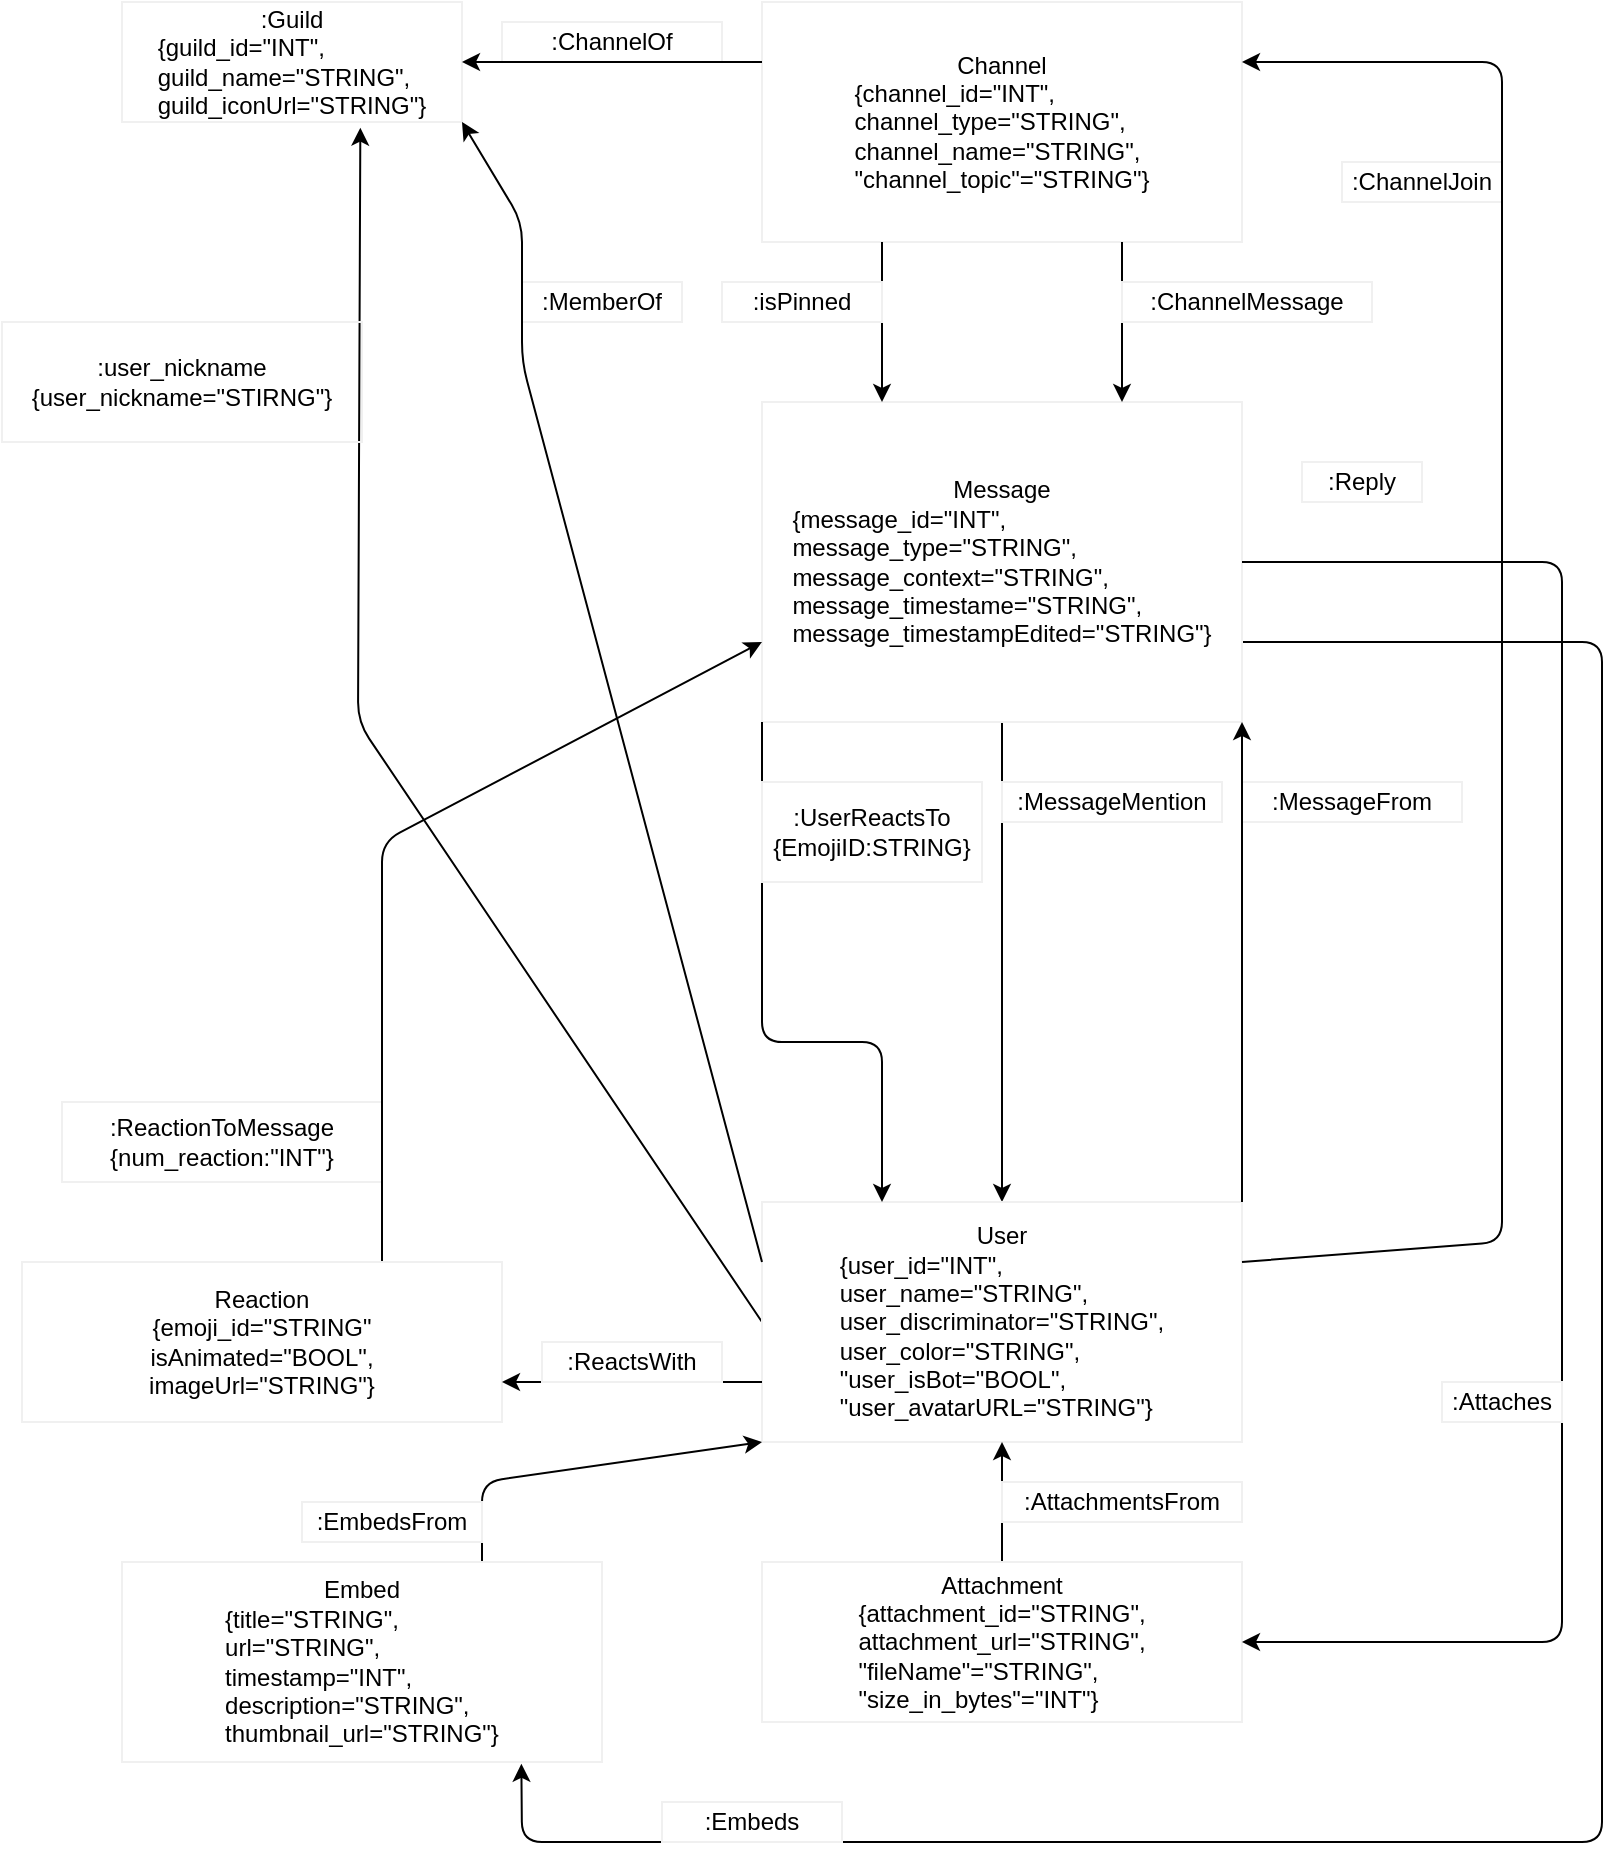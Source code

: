 <mxfile>
    <diagram id="I69AOmMnSuo84_iWV33W" name="Page-2">
        <mxGraphModel dx="1026" dy="477" grid="1" gridSize="10" guides="1" tooltips="1" connect="1" arrows="1" fold="1" page="1" pageScale="1" pageWidth="850" pageHeight="1100" math="0" shadow="0">
            <root>
                <mxCell id="4GlArxByPL84lToK0pTY-0"/>
                <mxCell id="4GlArxByPL84lToK0pTY-1" parent="4GlArxByPL84lToK0pTY-0"/>
                <mxCell id="4GlArxByPL84lToK0pTY-37" style="edgeStyle=none;html=1;" parent="4GlArxByPL84lToK0pTY-1" source="4GlArxByPL84lToK0pTY-2" target="4GlArxByPL84lToK0pTY-3" edge="1">
                    <mxGeometry relative="1" as="geometry"/>
                </mxCell>
                <mxCell id="JozoGciPR7f1C51PBZkU-3" style="edgeStyle=none;html=1;exitX=1;exitY=0.75;exitDx=0;exitDy=0;entryX=0.832;entryY=1.009;entryDx=0;entryDy=0;entryPerimeter=0;" parent="4GlArxByPL84lToK0pTY-1" source="4GlArxByPL84lToK0pTY-2" target="4GlArxByPL84lToK0pTY-38" edge="1">
                    <mxGeometry relative="1" as="geometry">
                        <mxPoint x="280" y="1040" as="targetPoint"/>
                        <Array as="points">
                            <mxPoint x="820" y="440"/>
                            <mxPoint x="820" y="1040"/>
                            <mxPoint x="280" y="1040"/>
                        </Array>
                    </mxGeometry>
                </mxCell>
                <mxCell id="4GlArxByPL84lToK0pTY-2" value="Message&lt;br&gt;&lt;div style=&quot;text-align: left&quot;&gt;&lt;span&gt;{message_id=&quot;INT&quot;,&lt;/span&gt;&lt;/div&gt;&lt;div style=&quot;text-align: left&quot;&gt;&lt;span&gt;message_type=&quot;STRING&quot;,&lt;/span&gt;&lt;/div&gt;&lt;div style=&quot;text-align: left&quot;&gt;&lt;span&gt;message_context=&quot;STRING&quot;,&lt;/span&gt;&lt;/div&gt;&lt;div style=&quot;text-align: left&quot;&gt;&lt;span&gt;message_timestame=&quot;STRING&quot;,&lt;/span&gt;&lt;/div&gt;&lt;div style=&quot;text-align: left&quot;&gt;&lt;span&gt;message_timestampEdited=&quot;STRING&quot;}&lt;/span&gt;&lt;/div&gt;" style="text;html=1;fillColor=none;align=center;verticalAlign=middle;whiteSpace=wrap;rounded=0;strokeColor=#f0f0f0;" parent="4GlArxByPL84lToK0pTY-1" vertex="1">
                    <mxGeometry x="400" y="320" width="240" height="160" as="geometry"/>
                </mxCell>
                <mxCell id="JozoGciPR7f1C51PBZkU-0" style="edgeStyle=none;html=1;exitX=0;exitY=0.5;exitDx=0;exitDy=0;entryX=0.701;entryY=1.047;entryDx=0;entryDy=0;entryPerimeter=0;" parent="4GlArxByPL84lToK0pTY-1" source="4GlArxByPL84lToK0pTY-3" target="4GlArxByPL84lToK0pTY-7" edge="1">
                    <mxGeometry relative="1" as="geometry">
                        <mxPoint x="198" y="190" as="targetPoint"/>
                        <Array as="points">
                            <mxPoint x="198" y="480"/>
                        </Array>
                    </mxGeometry>
                </mxCell>
                <mxCell id="4GlArxByPL84lToK0pTY-3" value="User&lt;br&gt;&lt;div style=&quot;text-align: left&quot;&gt;&lt;span&gt;{user_id=&quot;INT&quot;,&lt;/span&gt;&lt;/div&gt;&lt;div style=&quot;text-align: left&quot;&gt;&lt;span&gt;user_name=&quot;STRING&quot;,&lt;/span&gt;&lt;/div&gt;&lt;span&gt;&lt;div style=&quot;text-align: left&quot;&gt;&lt;span&gt;user_discriminator=&quot;STRING&quot;,&lt;/span&gt;&lt;/div&gt;&lt;div style=&quot;text-align: left&quot;&gt;&lt;span&gt;user_color=&quot;STRING&quot;,&lt;/span&gt;&lt;/div&gt;&lt;div style=&quot;text-align: left&quot;&gt;&lt;span&gt;&quot;user_isBot=&quot;BOOL&quot;,&lt;/span&gt;&lt;/div&gt;&lt;div style=&quot;text-align: left&quot;&gt;&lt;span&gt;&quot;user_avatarURL=&quot;STRING&quot;}&lt;/span&gt;&lt;/div&gt;&lt;/span&gt;" style="text;html=1;fillColor=none;align=center;verticalAlign=middle;whiteSpace=wrap;rounded=0;strokeColor=#f0f0f0;" parent="4GlArxByPL84lToK0pTY-1" vertex="1">
                    <mxGeometry x="400" y="720" width="240" height="120" as="geometry"/>
                </mxCell>
                <mxCell id="4GlArxByPL84lToK0pTY-4" value=":MessageFrom" style="text;html=1;align=center;verticalAlign=middle;whiteSpace=wrap;rounded=0;strokeColor=#f0f0f0;movable=0;resizable=0;rotatable=0;deletable=0;editable=0;connectable=0;" parent="4GlArxByPL84lToK0pTY-1" vertex="1">
                    <mxGeometry x="640" y="510" width="110" height="20" as="geometry"/>
                </mxCell>
                <mxCell id="4GlArxByPL84lToK0pTY-5" value=":ReactionToMessage&lt;br&gt;{num_reaction:&quot;INT&quot;}" style="text;html=1;fillColor=none;align=center;verticalAlign=middle;whiteSpace=wrap;rounded=0;strokeColor=#f0f0f0;" parent="4GlArxByPL84lToK0pTY-1" vertex="1">
                    <mxGeometry x="50" y="670" width="160" height="40" as="geometry"/>
                </mxCell>
                <mxCell id="4GlArxByPL84lToK0pTY-6" value=":MessageMention" style="text;html=1;fillColor=none;align=center;verticalAlign=middle;whiteSpace=wrap;rounded=0;strokeColor=#f0f0f0;" parent="4GlArxByPL84lToK0pTY-1" vertex="1">
                    <mxGeometry x="520" y="510" width="110" height="20" as="geometry"/>
                </mxCell>
                <mxCell id="4GlArxByPL84lToK0pTY-7" value=":Guild&lt;br&gt;&lt;div style=&quot;text-align: left&quot;&gt;&lt;span&gt;{guild_id=&quot;INT&quot;,&lt;/span&gt;&lt;/div&gt;&lt;div style=&quot;text-align: left&quot;&gt;&lt;span&gt;guild_name=&quot;STRING&quot;,&lt;/span&gt;&lt;/div&gt;&lt;div style=&quot;text-align: left&quot;&gt;&lt;span&gt;guild_iconUrl=&quot;STRING&quot;}&lt;/span&gt;&lt;/div&gt;" style="text;html=1;fillColor=none;align=center;verticalAlign=middle;whiteSpace=wrap;rounded=0;strokeColor=#f0f0f0;" parent="4GlArxByPL84lToK0pTY-1" vertex="1">
                    <mxGeometry x="80" y="120" width="170" height="60" as="geometry"/>
                </mxCell>
                <mxCell id="4GlArxByPL84lToK0pTY-8" value="Channel&lt;br&gt;&lt;div style=&quot;text-align: left&quot;&gt;&lt;span&gt;{channel_id=&quot;INT&quot;,&lt;/span&gt;&lt;/div&gt;&lt;div style=&quot;text-align: left&quot;&gt;&lt;span&gt;channel_type=&quot;STRING&quot;,&lt;/span&gt;&lt;/div&gt;&lt;div style=&quot;text-align: left&quot;&gt;&lt;span&gt;channel_name=&quot;STRING&quot;,&lt;/span&gt;&lt;/div&gt;&lt;div style=&quot;text-align: left&quot;&gt;&lt;span&gt;&quot;channel_topic&quot;=&quot;STRING&quot;}&lt;/span&gt;&lt;/div&gt;" style="text;html=1;fillColor=none;align=center;verticalAlign=middle;whiteSpace=wrap;rounded=0;strokeColor=#f0f0f0;" parent="4GlArxByPL84lToK0pTY-1" vertex="1">
                    <mxGeometry x="400" y="120" width="240" height="120" as="geometry"/>
                </mxCell>
                <mxCell id="4GlArxByPL84lToK0pTY-9" value=":ChannelJoin" style="text;html=1;fillColor=none;align=center;verticalAlign=middle;whiteSpace=wrap;rounded=0;strokeColor=#f0f0f0;" parent="4GlArxByPL84lToK0pTY-1" vertex="1">
                    <mxGeometry x="690" y="200" width="80" height="20" as="geometry"/>
                </mxCell>
                <mxCell id="4GlArxByPL84lToK0pTY-11" value="" style="endArrow=classic;html=1;exitX=0;exitY=1;exitDx=0;exitDy=0;entryX=0.25;entryY=0;entryDx=0;entryDy=0;" parent="4GlArxByPL84lToK0pTY-1" source="4GlArxByPL84lToK0pTY-2" target="4GlArxByPL84lToK0pTY-3" edge="1">
                    <mxGeometry width="50" height="50" relative="1" as="geometry">
                        <mxPoint x="430" y="380" as="sourcePoint"/>
                        <mxPoint x="440" y="680" as="targetPoint"/>
                        <Array as="points">
                            <mxPoint x="400" y="640"/>
                            <mxPoint x="460" y="640"/>
                        </Array>
                    </mxGeometry>
                </mxCell>
                <mxCell id="4GlArxByPL84lToK0pTY-12" value="" style="endArrow=classic;html=1;entryX=1;entryY=1;entryDx=0;entryDy=0;exitX=1;exitY=0;exitDx=0;exitDy=0;" parent="4GlArxByPL84lToK0pTY-1" source="4GlArxByPL84lToK0pTY-3" target="4GlArxByPL84lToK0pTY-2" edge="1">
                    <mxGeometry width="50" height="50" relative="1" as="geometry">
                        <mxPoint x="550" y="390" as="sourcePoint"/>
                        <mxPoint x="600" y="340" as="targetPoint"/>
                    </mxGeometry>
                </mxCell>
                <mxCell id="4GlArxByPL84lToK0pTY-13" value="" style="endArrow=classic;html=1;exitX=1;exitY=0.25;exitDx=0;exitDy=0;entryX=1;entryY=0.25;entryDx=0;entryDy=0;" parent="4GlArxByPL84lToK0pTY-1" source="4GlArxByPL84lToK0pTY-3" target="4GlArxByPL84lToK0pTY-8" edge="1">
                    <mxGeometry width="50" height="50" relative="1" as="geometry">
                        <mxPoint x="630" y="180" as="sourcePoint"/>
                        <mxPoint x="680" y="130" as="targetPoint"/>
                        <Array as="points">
                            <mxPoint x="770" y="740"/>
                            <mxPoint x="770" y="150"/>
                        </Array>
                    </mxGeometry>
                </mxCell>
                <mxCell id="4GlArxByPL84lToK0pTY-14" value="" style="endArrow=classic;html=1;entryX=0.75;entryY=0;entryDx=0;entryDy=0;exitX=0.75;exitY=1;exitDx=0;exitDy=0;" parent="4GlArxByPL84lToK0pTY-1" source="4GlArxByPL84lToK0pTY-8" target="4GlArxByPL84lToK0pTY-2" edge="1">
                    <mxGeometry width="50" height="50" relative="1" as="geometry">
                        <mxPoint x="530" y="220" as="sourcePoint"/>
                        <mxPoint x="580" y="170" as="targetPoint"/>
                    </mxGeometry>
                </mxCell>
                <mxCell id="4GlArxByPL84lToK0pTY-15" value=":ChannelMessage" style="text;html=1;fillColor=none;align=center;verticalAlign=middle;whiteSpace=wrap;rounded=0;strokeColor=#f0f0f0;" parent="4GlArxByPL84lToK0pTY-1" vertex="1">
                    <mxGeometry x="580" y="260" width="125" height="20" as="geometry"/>
                </mxCell>
                <mxCell id="4GlArxByPL84lToK0pTY-16" value=":MemberOf" style="text;html=1;fillColor=none;align=center;verticalAlign=middle;whiteSpace=wrap;rounded=0;strokeColor=#f0f0f0;" parent="4GlArxByPL84lToK0pTY-1" vertex="1">
                    <mxGeometry x="280" y="260" width="80" height="20" as="geometry"/>
                </mxCell>
                <mxCell id="4GlArxByPL84lToK0pTY-17" value=":ChannelOf" style="text;html=1;fillColor=none;align=center;verticalAlign=middle;whiteSpace=wrap;rounded=0;strokeColor=#f0f0f0;" parent="4GlArxByPL84lToK0pTY-1" vertex="1">
                    <mxGeometry x="270" y="130" width="110" height="20" as="geometry"/>
                </mxCell>
                <mxCell id="4GlArxByPL84lToK0pTY-19" value=":Reply" style="text;html=1;fillColor=none;align=center;verticalAlign=middle;whiteSpace=wrap;rounded=0;strokeColor=#f0f0f0;" parent="4GlArxByPL84lToK0pTY-1" vertex="1">
                    <mxGeometry x="670" y="350" width="60" height="20" as="geometry"/>
                </mxCell>
                <mxCell id="4GlArxByPL84lToK0pTY-20" value="" style="endArrow=classic;html=1;exitX=0;exitY=0.25;exitDx=0;exitDy=0;entryX=1;entryY=0.5;entryDx=0;entryDy=0;" parent="4GlArxByPL84lToK0pTY-1" source="4GlArxByPL84lToK0pTY-8" target="4GlArxByPL84lToK0pTY-7" edge="1">
                    <mxGeometry width="50" height="50" relative="1" as="geometry">
                        <mxPoint x="230" y="180" as="sourcePoint"/>
                        <mxPoint x="310" y="180" as="targetPoint"/>
                    </mxGeometry>
                </mxCell>
                <mxCell id="4GlArxByPL84lToK0pTY-21" value="" style="endArrow=classic;html=1;exitX=0;exitY=0.25;exitDx=0;exitDy=0;entryX=1;entryY=1;entryDx=0;entryDy=0;" parent="4GlArxByPL84lToK0pTY-1" source="4GlArxByPL84lToK0pTY-3" target="4GlArxByPL84lToK0pTY-7" edge="1">
                    <mxGeometry width="50" height="50" relative="1" as="geometry">
                        <mxPoint x="180" y="280" as="sourcePoint"/>
                        <mxPoint x="200" y="170" as="targetPoint"/>
                        <Array as="points">
                            <mxPoint x="280" y="300"/>
                            <mxPoint x="280" y="230"/>
                        </Array>
                    </mxGeometry>
                </mxCell>
                <mxCell id="JozoGciPR7f1C51PBZkU-2" style="edgeStyle=none;html=1;exitX=0.5;exitY=0;exitDx=0;exitDy=0;entryX=0.5;entryY=1;entryDx=0;entryDy=0;" parent="4GlArxByPL84lToK0pTY-1" source="4GlArxByPL84lToK0pTY-22" target="4GlArxByPL84lToK0pTY-3" edge="1">
                    <mxGeometry relative="1" as="geometry"/>
                </mxCell>
                <mxCell id="4GlArxByPL84lToK0pTY-22" value="Attachment&lt;br&gt;&lt;div style=&quot;text-align: left&quot;&gt;&lt;span&gt;{attachment_id=&quot;STRING&quot;,&lt;/span&gt;&lt;/div&gt;&lt;div style=&quot;text-align: left&quot;&gt;&lt;span&gt;attachment_url=&quot;STRING&quot;,&lt;/span&gt;&lt;/div&gt;&lt;div style=&quot;text-align: left&quot;&gt;&lt;span&gt;&quot;fileName&quot;=&quot;STRING&quot;,&lt;/span&gt;&lt;/div&gt;&lt;div style=&quot;text-align: left&quot;&gt;&lt;span&gt;&quot;size_in_bytes&quot;=&quot;INT&quot;}&lt;/span&gt;&lt;/div&gt;" style="text;html=1;fillColor=none;align=center;verticalAlign=middle;whiteSpace=wrap;rounded=0;strokeColor=#f0f0f0;" parent="4GlArxByPL84lToK0pTY-1" vertex="1">
                    <mxGeometry x="400" y="900" width="240" height="80" as="geometry"/>
                </mxCell>
                <mxCell id="4GlArxByPL84lToK0pTY-39" style="edgeStyle=none;html=1;entryX=0;entryY=0.75;entryDx=0;entryDy=0;exitX=0.75;exitY=0;exitDx=0;exitDy=0;" parent="4GlArxByPL84lToK0pTY-1" source="4GlArxByPL84lToK0pTY-23" target="4GlArxByPL84lToK0pTY-2" edge="1">
                    <mxGeometry relative="1" as="geometry">
                        <mxPoint x="200" y="720" as="sourcePoint"/>
                        <Array as="points">
                            <mxPoint x="210" y="540"/>
                        </Array>
                    </mxGeometry>
                </mxCell>
                <mxCell id="4GlArxByPL84lToK0pTY-23" value="Reaction&lt;br&gt;{emoji_id=&quot;STRING&quot;&lt;br&gt;isAnimated=&quot;BOOL&quot;,&lt;br&gt;imageUrl=&quot;STRING&quot;}" style="text;html=1;fillColor=none;align=center;verticalAlign=middle;whiteSpace=wrap;rounded=0;strokeColor=#f0f0f0;" parent="4GlArxByPL84lToK0pTY-1" vertex="1">
                    <mxGeometry x="30" y="750" width="240" height="80" as="geometry"/>
                </mxCell>
                <mxCell id="4GlArxByPL84lToK0pTY-24" value="" style="endArrow=classic;html=1;exitX=1;exitY=0.5;exitDx=0;exitDy=0;entryX=1;entryY=0.5;entryDx=0;entryDy=0;" parent="4GlArxByPL84lToK0pTY-1" source="4GlArxByPL84lToK0pTY-2" target="4GlArxByPL84lToK0pTY-22" edge="1">
                    <mxGeometry width="50" height="50" relative="1" as="geometry">
                        <mxPoint x="650" y="420" as="sourcePoint"/>
                        <mxPoint x="700" y="370" as="targetPoint"/>
                        <Array as="points">
                            <mxPoint x="800" y="400"/>
                            <mxPoint x="800" y="940"/>
                        </Array>
                    </mxGeometry>
                </mxCell>
                <mxCell id="4GlArxByPL84lToK0pTY-26" value=":Attaches" style="text;html=1;fillColor=none;align=center;verticalAlign=middle;whiteSpace=wrap;rounded=0;strokeColor=#f0f0f0;" parent="4GlArxByPL84lToK0pTY-1" vertex="1">
                    <mxGeometry x="740" y="810" width="60" height="20" as="geometry"/>
                </mxCell>
                <mxCell id="4GlArxByPL84lToK0pTY-27" value=":AttachmentsFrom" style="text;html=1;fillColor=none;align=center;verticalAlign=middle;whiteSpace=wrap;rounded=0;strokeColor=#f0f0f0;" parent="4GlArxByPL84lToK0pTY-1" vertex="1">
                    <mxGeometry x="520" y="860" width="120" height="20" as="geometry"/>
                </mxCell>
                <mxCell id="4GlArxByPL84lToK0pTY-28" value="" style="endArrow=classic;html=1;exitX=0;exitY=0.75;exitDx=0;exitDy=0;entryX=1;entryY=0.75;entryDx=0;entryDy=0;" parent="4GlArxByPL84lToK0pTY-1" source="4GlArxByPL84lToK0pTY-3" target="4GlArxByPL84lToK0pTY-23" edge="1">
                    <mxGeometry width="50" height="50" relative="1" as="geometry">
                        <mxPoint x="250" y="480" as="sourcePoint"/>
                        <mxPoint x="230" y="760" as="targetPoint"/>
                    </mxGeometry>
                </mxCell>
                <mxCell id="4GlArxByPL84lToK0pTY-29" value=":UserReactsTo&lt;br&gt;{EmojiID:STRING}" style="text;html=1;fillColor=none;align=center;verticalAlign=middle;whiteSpace=wrap;rounded=0;strokeColor=#f0f0f0;" parent="4GlArxByPL84lToK0pTY-1" vertex="1">
                    <mxGeometry x="400" y="510" width="110" height="50" as="geometry"/>
                </mxCell>
                <mxCell id="4GlArxByPL84lToK0pTY-31" value=":ReactsWith" style="text;html=1;fillColor=none;align=center;verticalAlign=middle;whiteSpace=wrap;rounded=0;strokeColor=#f0f0f0;" parent="4GlArxByPL84lToK0pTY-1" vertex="1">
                    <mxGeometry x="290" y="790" width="90" height="20" as="geometry"/>
                </mxCell>
                <mxCell id="4GlArxByPL84lToK0pTY-33" value="" style="endArrow=classic;html=1;exitX=0.25;exitY=1;exitDx=0;exitDy=0;" parent="4GlArxByPL84lToK0pTY-1" source="4GlArxByPL84lToK0pTY-8" edge="1">
                    <mxGeometry width="50" height="50" relative="1" as="geometry">
                        <mxPoint x="590" y="250" as="sourcePoint"/>
                        <mxPoint x="460" y="320" as="targetPoint"/>
                    </mxGeometry>
                </mxCell>
                <mxCell id="4GlArxByPL84lToK0pTY-34" value=":isPinned" style="text;html=1;fillColor=none;align=center;verticalAlign=middle;whiteSpace=wrap;rounded=0;strokeColor=#f0f0f0;" parent="4GlArxByPL84lToK0pTY-1" vertex="1">
                    <mxGeometry x="380" y="260" width="80" height="20" as="geometry"/>
                </mxCell>
                <mxCell id="JozoGciPR7f1C51PBZkU-6" style="edgeStyle=none;html=1;entryX=0;entryY=1;entryDx=0;entryDy=0;exitX=0.75;exitY=0;exitDx=0;exitDy=0;" parent="4GlArxByPL84lToK0pTY-1" source="4GlArxByPL84lToK0pTY-38" target="4GlArxByPL84lToK0pTY-3" edge="1">
                    <mxGeometry relative="1" as="geometry">
                        <Array as="points">
                            <mxPoint x="260" y="860"/>
                        </Array>
                    </mxGeometry>
                </mxCell>
                <mxCell id="4GlArxByPL84lToK0pTY-38" value="Embed&lt;br&gt;&lt;div style=&quot;text-align: left&quot;&gt;&lt;span&gt;{title=&quot;STRING&quot;,&lt;/span&gt;&lt;/div&gt;&lt;div style=&quot;text-align: left&quot;&gt;&lt;span&gt;url=&quot;STRING&quot;,&lt;/span&gt;&lt;/div&gt;&lt;div style=&quot;text-align: left&quot;&gt;&lt;span&gt;timestamp=&quot;INT&quot;,&lt;/span&gt;&lt;/div&gt;&lt;div style=&quot;text-align: left&quot;&gt;&lt;span&gt;description=&quot;STRING&quot;,&lt;/span&gt;&lt;/div&gt;&lt;div style=&quot;text-align: left&quot;&gt;&lt;span&gt;thumbnail_url=&quot;STRING&quot;}&lt;/span&gt;&lt;/div&gt;" style="text;html=1;fillColor=none;align=center;verticalAlign=middle;whiteSpace=wrap;rounded=0;strokeColor=#f0f0f0;" parent="4GlArxByPL84lToK0pTY-1" vertex="1">
                    <mxGeometry x="80" y="900" width="240" height="100" as="geometry"/>
                </mxCell>
                <mxCell id="JozoGciPR7f1C51PBZkU-1" value=":user_nickname&lt;br&gt;{user_nickname=&quot;STIRNG&quot;}" style="text;html=1;fillColor=none;align=center;verticalAlign=middle;whiteSpace=wrap;rounded=0;strokeColor=#f0f0f0;" parent="4GlArxByPL84lToK0pTY-1" vertex="1">
                    <mxGeometry x="20" y="280" width="180" height="60" as="geometry"/>
                </mxCell>
                <mxCell id="JozoGciPR7f1C51PBZkU-4" value=":Embeds" style="text;html=1;fillColor=none;align=center;verticalAlign=middle;whiteSpace=wrap;rounded=0;strokeColor=#f0f0f0;" parent="4GlArxByPL84lToK0pTY-1" vertex="1">
                    <mxGeometry x="350" y="1020" width="90" height="20" as="geometry"/>
                </mxCell>
                <mxCell id="JozoGciPR7f1C51PBZkU-5" value=":EmbedsFrom" style="text;html=1;fillColor=none;align=center;verticalAlign=middle;whiteSpace=wrap;rounded=0;strokeColor=#f0f0f0;" parent="4GlArxByPL84lToK0pTY-1" vertex="1">
                    <mxGeometry x="170" y="870" width="90" height="20" as="geometry"/>
                </mxCell>
            </root>
        </mxGraphModel>
    </diagram>
    <diagram id="4vB69krehJU-rh3B31mq" name="Page-1">
        <mxGraphModel dx="1026" dy="477" grid="1" gridSize="10" guides="1" tooltips="1" connect="1" arrows="1" fold="1" page="1" pageScale="1" pageWidth="850" pageHeight="1100" math="0" shadow="0">
            <root>
                <mxCell id="0"/>
                <mxCell id="1" parent="0"/>
                <mxCell id="2" value="Message" style="text;html=1;fillColor=none;align=center;verticalAlign=middle;whiteSpace=wrap;rounded=0;strokeColor=#f0f0f0;" parent="1" vertex="1">
                    <mxGeometry x="420" y="230" width="170" height="60" as="geometry"/>
                </mxCell>
                <mxCell id="3" value="User" style="text;html=1;fillColor=none;align=center;verticalAlign=middle;whiteSpace=wrap;rounded=0;strokeColor=#f0f0f0;" parent="1" vertex="1">
                    <mxGeometry x="420" y="400" width="170" height="60" as="geometry"/>
                </mxCell>
                <mxCell id="5" value=":From" style="text;html=1;align=center;verticalAlign=middle;whiteSpace=wrap;rounded=0;strokeColor=#f0f0f0;" parent="1" vertex="1">
                    <mxGeometry x="450" y="330" width="60" height="20" as="geometry"/>
                </mxCell>
                <mxCell id="7" value=":ReactionToMessage&lt;br&gt;{NumReaction:INT}" style="text;html=1;fillColor=none;align=center;verticalAlign=middle;whiteSpace=wrap;rounded=0;strokeColor=#f0f0f0;" parent="1" vertex="1">
                    <mxGeometry x="200" y="380" width="120" height="40" as="geometry"/>
                </mxCell>
                <mxCell id="9" value=":MessageMention" style="text;html=1;fillColor=none;align=center;verticalAlign=middle;whiteSpace=wrap;rounded=0;strokeColor=#f0f0f0;" parent="1" vertex="1">
                    <mxGeometry x="330" y="330" width="110" height="20" as="geometry"/>
                </mxCell>
                <mxCell id="10" value="Guild" style="text;html=1;fillColor=none;align=center;verticalAlign=middle;whiteSpace=wrap;rounded=0;strokeColor=#f0f0f0;" parent="1" vertex="1">
                    <mxGeometry x="100" y="110" width="170" height="60" as="geometry"/>
                </mxCell>
                <mxCell id="11" value="Channel" style="text;html=1;fillColor=none;align=center;verticalAlign=middle;whiteSpace=wrap;rounded=0;strokeColor=#f0f0f0;" parent="1" vertex="1">
                    <mxGeometry x="420" y="110" width="170" height="60" as="geometry"/>
                </mxCell>
                <mxCell id="16" value=":ChannelJoin" style="text;html=1;fillColor=none;align=center;verticalAlign=middle;whiteSpace=wrap;rounded=0;strokeColor=#f0f0f0;" parent="1" vertex="1">
                    <mxGeometry x="750" y="260" width="80" height="20" as="geometry"/>
                </mxCell>
                <mxCell id="17" value="" style="endArrow=classic;html=1;entryX=0.5;entryY=1;entryDx=0;entryDy=0;exitX=0.5;exitY=0;exitDx=0;exitDy=0;" parent="1" source="3" target="2" edge="1">
                    <mxGeometry width="50" height="50" relative="1" as="geometry">
                        <mxPoint x="480" y="400" as="sourcePoint"/>
                        <mxPoint x="530" y="350" as="targetPoint"/>
                    </mxGeometry>
                </mxCell>
                <mxCell id="18" value="" style="endArrow=classic;html=1;exitX=0.113;exitY=1.009;exitDx=0;exitDy=0;exitPerimeter=0;entryX=0.107;entryY=-0.036;entryDx=0;entryDy=0;entryPerimeter=0;" parent="1" source="2" target="3" edge="1">
                    <mxGeometry width="50" height="50" relative="1" as="geometry">
                        <mxPoint x="430" y="380" as="sourcePoint"/>
                        <mxPoint x="480" y="330" as="targetPoint"/>
                    </mxGeometry>
                </mxCell>
                <mxCell id="19" value="" style="endArrow=classic;html=1;entryX=0.75;entryY=1;entryDx=0;entryDy=0;exitX=0.75;exitY=0;exitDx=0;exitDy=0;" parent="1" source="3" target="2" edge="1">
                    <mxGeometry width="50" height="50" relative="1" as="geometry">
                        <mxPoint x="550" y="390" as="sourcePoint"/>
                        <mxPoint x="600" y="340" as="targetPoint"/>
                    </mxGeometry>
                </mxCell>
                <mxCell id="20" value="" style="endArrow=classic;html=1;exitX=1;exitY=0.75;exitDx=0;exitDy=0;entryX=1;entryY=0.25;entryDx=0;entryDy=0;" parent="1" source="3" target="11" edge="1">
                    <mxGeometry width="50" height="50" relative="1" as="geometry">
                        <mxPoint x="630" y="180" as="sourcePoint"/>
                        <mxPoint x="680" y="130" as="targetPoint"/>
                        <Array as="points">
                            <mxPoint x="750" y="445"/>
                            <mxPoint x="750" y="125"/>
                        </Array>
                    </mxGeometry>
                </mxCell>
                <mxCell id="22" value="" style="endArrow=classic;html=1;entryX=0.75;entryY=0;entryDx=0;entryDy=0;exitX=0.75;exitY=1;exitDx=0;exitDy=0;" parent="1" source="11" target="2" edge="1">
                    <mxGeometry width="50" height="50" relative="1" as="geometry">
                        <mxPoint x="530" y="220" as="sourcePoint"/>
                        <mxPoint x="580" y="170" as="targetPoint"/>
                    </mxGeometry>
                </mxCell>
                <mxCell id="23" value=":ChannelMessage" style="text;html=1;fillColor=none;align=center;verticalAlign=middle;whiteSpace=wrap;rounded=0;strokeColor=#f0f0f0;" parent="1" vertex="1">
                    <mxGeometry x="545" y="180" width="125" height="20" as="geometry"/>
                </mxCell>
                <mxCell id="25" value=":MemberOf" style="text;html=1;fillColor=none;align=center;verticalAlign=middle;whiteSpace=wrap;rounded=0;strokeColor=#f0f0f0;" parent="1" vertex="1">
                    <mxGeometry x="200" y="270" width="80" height="20" as="geometry"/>
                </mxCell>
                <mxCell id="27" value=":GuildChannel" style="text;html=1;fillColor=none;align=center;verticalAlign=middle;whiteSpace=wrap;rounded=0;strokeColor=#f0f0f0;" parent="1" vertex="1">
                    <mxGeometry x="290" y="120" width="110" height="20" as="geometry"/>
                </mxCell>
                <mxCell id="28" value="" style="endArrow=classic;html=1;exitX=1;exitY=0.25;exitDx=0;exitDy=0;entryX=1;entryY=0.75;entryDx=0;entryDy=0;" parent="1" source="2" target="2" edge="1">
                    <mxGeometry width="50" height="50" relative="1" as="geometry">
                        <mxPoint x="610" y="280" as="sourcePoint"/>
                        <mxPoint x="680" y="270" as="targetPoint"/>
                        <Array as="points">
                            <mxPoint x="680" y="245"/>
                            <mxPoint x="680" y="275"/>
                        </Array>
                    </mxGeometry>
                </mxCell>
                <mxCell id="29" value=":Reply" style="text;html=1;fillColor=none;align=center;verticalAlign=middle;whiteSpace=wrap;rounded=0;strokeColor=#f0f0f0;" parent="1" vertex="1">
                    <mxGeometry x="680" y="250" width="60" height="20" as="geometry"/>
                </mxCell>
                <mxCell id="30" value="" style="endArrow=classic;html=1;exitX=0;exitY=0.5;exitDx=0;exitDy=0;entryX=1;entryY=0.5;entryDx=0;entryDy=0;" parent="1" source="11" target="10" edge="1">
                    <mxGeometry width="50" height="50" relative="1" as="geometry">
                        <mxPoint x="230" y="180" as="sourcePoint"/>
                        <mxPoint x="310" y="180" as="targetPoint"/>
                    </mxGeometry>
                </mxCell>
                <mxCell id="32" value="" style="endArrow=classic;html=1;exitX=0;exitY=0.5;exitDx=0;exitDy=0;" parent="1" source="3" edge="1">
                    <mxGeometry width="50" height="50" relative="1" as="geometry">
                        <mxPoint x="180" y="280" as="sourcePoint"/>
                        <mxPoint x="200" y="170" as="targetPoint"/>
                        <Array as="points">
                            <mxPoint x="200" y="300"/>
                        </Array>
                    </mxGeometry>
                </mxCell>
                <mxCell id="33" value="Attachment" style="text;html=1;fillColor=none;align=center;verticalAlign=middle;whiteSpace=wrap;rounded=0;strokeColor=#f0f0f0;" parent="1" vertex="1">
                    <mxGeometry x="420" y="510" width="170" height="60" as="geometry"/>
                </mxCell>
                <mxCell id="34" value="Reaction" style="text;html=1;fillColor=none;align=center;verticalAlign=middle;whiteSpace=wrap;rounded=0;strokeColor=#f0f0f0;" parent="1" vertex="1">
                    <mxGeometry x="210" y="510" width="170" height="60" as="geometry"/>
                </mxCell>
                <mxCell id="35" value="" style="endArrow=classic;html=1;exitX=1;exitY=1;exitDx=0;exitDy=0;entryX=1;entryY=0.25;entryDx=0;entryDy=0;" parent="1" source="2" target="33" edge="1">
                    <mxGeometry width="50" height="50" relative="1" as="geometry">
                        <mxPoint x="650" y="420" as="sourcePoint"/>
                        <mxPoint x="700" y="370" as="targetPoint"/>
                        <Array as="points">
                            <mxPoint x="710" y="290"/>
                            <mxPoint x="710" y="525"/>
                        </Array>
                    </mxGeometry>
                </mxCell>
                <mxCell id="36" value="" style="endArrow=classic;html=1;exitX=0.75;exitY=0;exitDx=0;exitDy=0;entryX=0.75;entryY=1;entryDx=0;entryDy=0;" parent="1" source="33" target="3" edge="1">
                    <mxGeometry width="50" height="50" relative="1" as="geometry">
                        <mxPoint x="520" y="510" as="sourcePoint"/>
                        <mxPoint x="570" y="460" as="targetPoint"/>
                    </mxGeometry>
                </mxCell>
                <mxCell id="37" value=":Attaches" style="text;html=1;fillColor=none;align=center;verticalAlign=middle;whiteSpace=wrap;rounded=0;strokeColor=#f0f0f0;" parent="1" vertex="1">
                    <mxGeometry x="650" y="400" width="60" height="20" as="geometry"/>
                </mxCell>
                <mxCell id="38" value=":AttachmentsFrom" style="text;html=1;fillColor=none;align=center;verticalAlign=middle;whiteSpace=wrap;rounded=0;strokeColor=#f0f0f0;" parent="1" vertex="1">
                    <mxGeometry x="430" y="480" width="120" height="20" as="geometry"/>
                </mxCell>
                <mxCell id="39" value="" style="endArrow=classic;html=1;exitX=0;exitY=0.75;exitDx=0;exitDy=0;entryX=0.75;entryY=0;entryDx=0;entryDy=0;" parent="1" source="3" target="34" edge="1">
                    <mxGeometry width="50" height="50" relative="1" as="geometry">
                        <mxPoint x="250" y="480" as="sourcePoint"/>
                        <mxPoint x="300" y="430" as="targetPoint"/>
                    </mxGeometry>
                </mxCell>
                <mxCell id="40" value=":UserReactsTo&lt;br&gt;{EmojiID:STRING}" style="text;html=1;fillColor=none;align=center;verticalAlign=middle;whiteSpace=wrap;rounded=0;strokeColor=#f0f0f0;" parent="1" vertex="1">
                    <mxGeometry x="545" y="330" width="110" height="50" as="geometry"/>
                </mxCell>
                <mxCell id="41" value="" style="endArrow=classic;html=1;exitX=0.25;exitY=0;exitDx=0;exitDy=0;entryX=0;entryY=0.5;entryDx=0;entryDy=0;" parent="1" source="34" target="2" edge="1">
                    <mxGeometry width="50" height="50" relative="1" as="geometry">
                        <mxPoint x="230" y="490" as="sourcePoint"/>
                        <mxPoint x="280" y="440" as="targetPoint"/>
                        <Array as="points">
                            <mxPoint x="320" y="430"/>
                            <mxPoint x="320" y="320"/>
                        </Array>
                    </mxGeometry>
                </mxCell>
                <mxCell id="44" value=":ReactsWith" style="text;html=1;fillColor=none;align=center;verticalAlign=middle;whiteSpace=wrap;rounded=0;strokeColor=#f0f0f0;" parent="1" vertex="1">
                    <mxGeometry x="310" y="450" width="90" height="20" as="geometry"/>
                </mxCell>
            </root>
        </mxGraphModel>
    </diagram>
</mxfile>